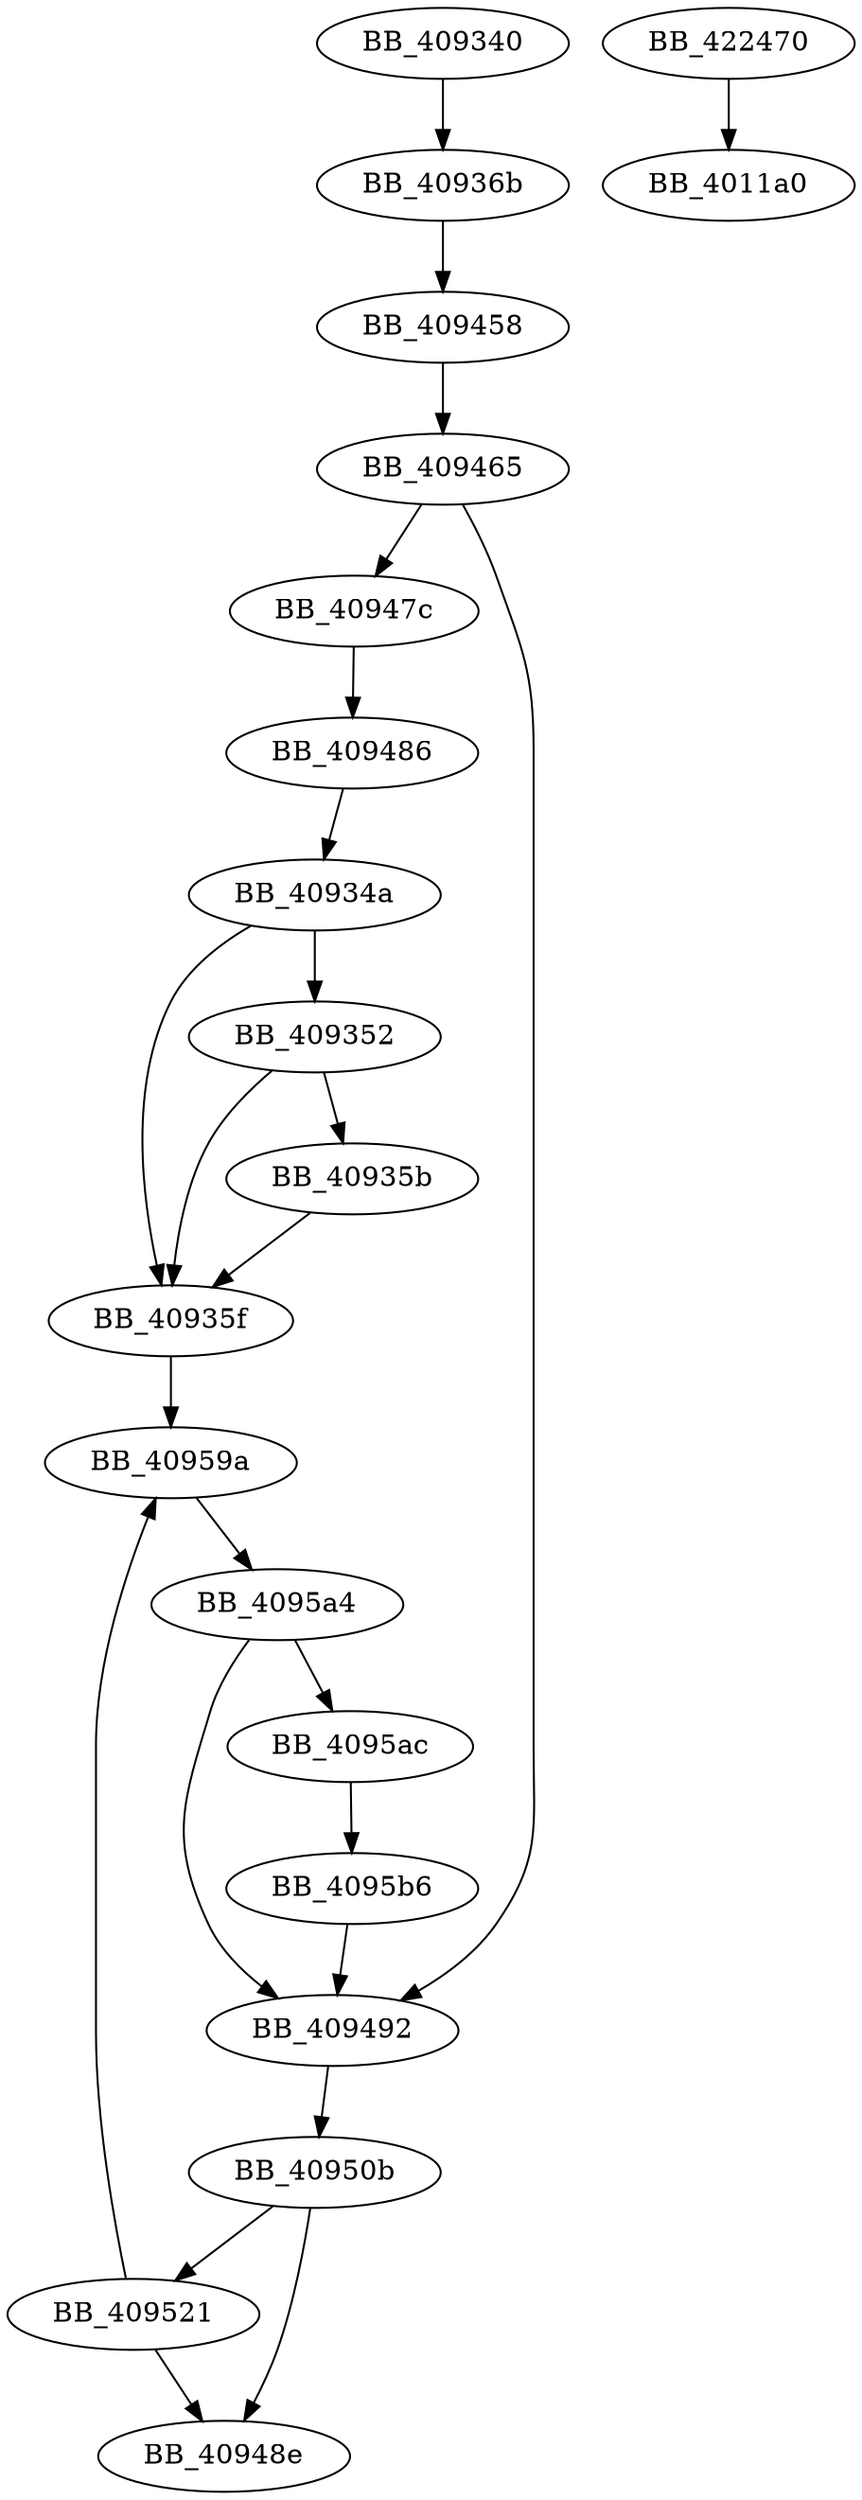 DiGraph sub_409340{
BB_409340->BB_40936b
BB_40934a->BB_409352
BB_40934a->BB_40935f
BB_409352->BB_40935b
BB_409352->BB_40935f
BB_40935b->BB_40935f
BB_40935f->BB_40959a
BB_40936b->BB_409458
BB_409458->BB_409465
BB_409465->BB_40947c
BB_409465->BB_409492
BB_40947c->BB_409486
BB_409486->BB_40934a
BB_409492->BB_40950b
BB_40950b->BB_40948e
BB_40950b->BB_409521
BB_409521->BB_40948e
BB_409521->BB_40959a
BB_40959a->BB_4095a4
BB_4095a4->BB_409492
BB_4095a4->BB_4095ac
BB_4095ac->BB_4095b6
BB_4095b6->BB_409492
BB_422470->BB_4011a0
}

